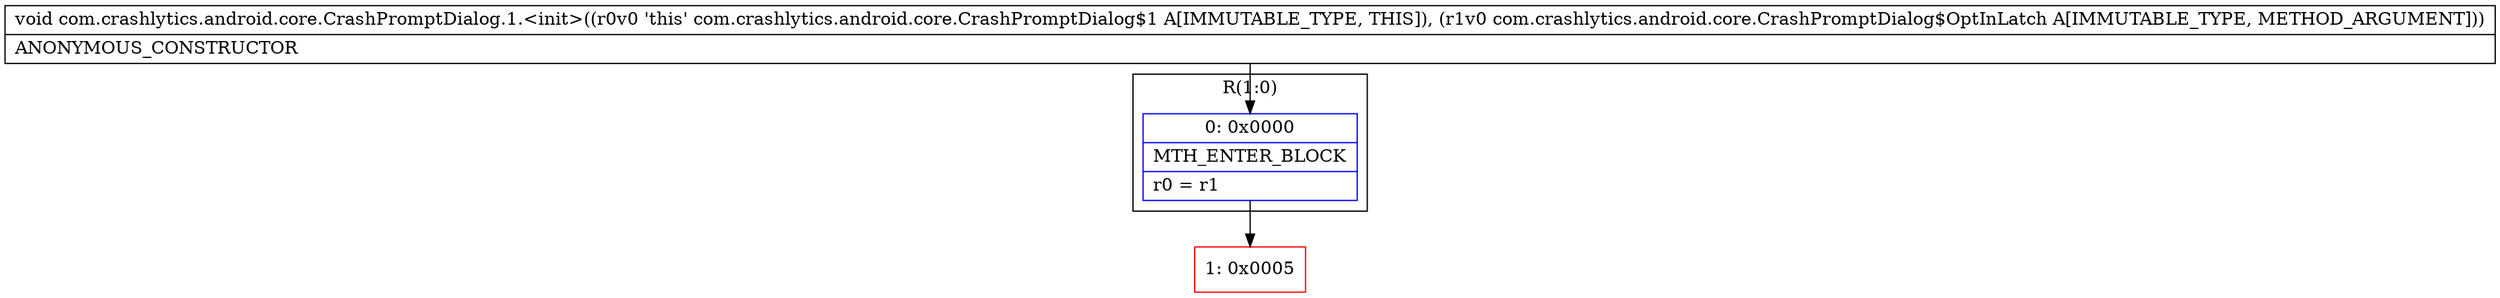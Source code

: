 digraph "CFG forcom.crashlytics.android.core.CrashPromptDialog.1.\<init\>(Lcom\/crashlytics\/android\/core\/CrashPromptDialog$OptInLatch;)V" {
subgraph cluster_Region_1227555538 {
label = "R(1:0)";
node [shape=record,color=blue];
Node_0 [shape=record,label="{0\:\ 0x0000|MTH_ENTER_BLOCK\l|r0 = r1\l}"];
}
Node_1 [shape=record,color=red,label="{1\:\ 0x0005}"];
MethodNode[shape=record,label="{void com.crashlytics.android.core.CrashPromptDialog.1.\<init\>((r0v0 'this' com.crashlytics.android.core.CrashPromptDialog$1 A[IMMUTABLE_TYPE, THIS]), (r1v0 com.crashlytics.android.core.CrashPromptDialog$OptInLatch A[IMMUTABLE_TYPE, METHOD_ARGUMENT]))  | ANONYMOUS_CONSTRUCTOR\l}"];
MethodNode -> Node_0;
Node_0 -> Node_1;
}

